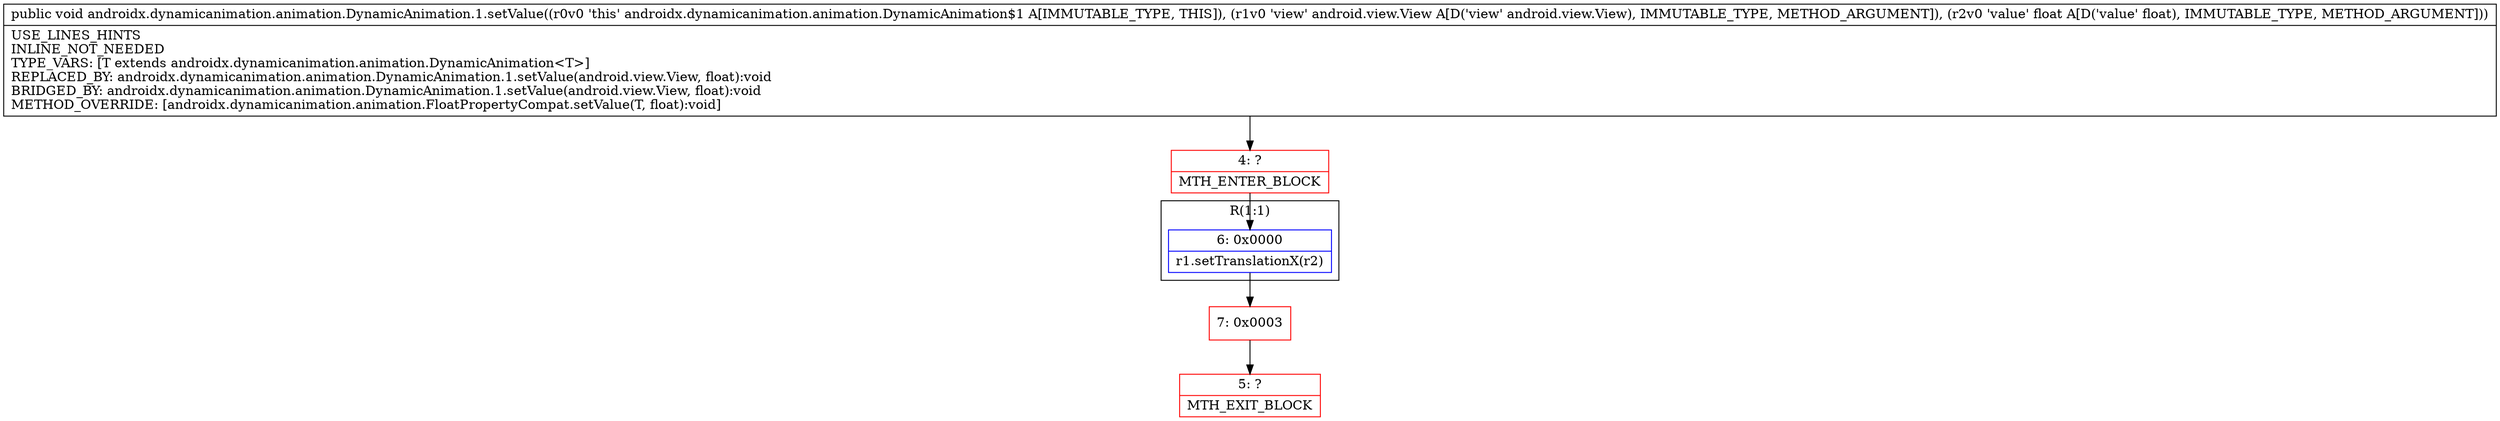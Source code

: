 digraph "CFG forandroidx.dynamicanimation.animation.DynamicAnimation.1.setValue(Landroid\/view\/View;F)V" {
subgraph cluster_Region_713590552 {
label = "R(1:1)";
node [shape=record,color=blue];
Node_6 [shape=record,label="{6\:\ 0x0000|r1.setTranslationX(r2)\l}"];
}
Node_4 [shape=record,color=red,label="{4\:\ ?|MTH_ENTER_BLOCK\l}"];
Node_7 [shape=record,color=red,label="{7\:\ 0x0003}"];
Node_5 [shape=record,color=red,label="{5\:\ ?|MTH_EXIT_BLOCK\l}"];
MethodNode[shape=record,label="{public void androidx.dynamicanimation.animation.DynamicAnimation.1.setValue((r0v0 'this' androidx.dynamicanimation.animation.DynamicAnimation$1 A[IMMUTABLE_TYPE, THIS]), (r1v0 'view' android.view.View A[D('view' android.view.View), IMMUTABLE_TYPE, METHOD_ARGUMENT]), (r2v0 'value' float A[D('value' float), IMMUTABLE_TYPE, METHOD_ARGUMENT]))  | USE_LINES_HINTS\lINLINE_NOT_NEEDED\lTYPE_VARS: [T extends androidx.dynamicanimation.animation.DynamicAnimation\<T\>]\lREPLACED_BY: androidx.dynamicanimation.animation.DynamicAnimation.1.setValue(android.view.View, float):void\lBRIDGED_BY: androidx.dynamicanimation.animation.DynamicAnimation.1.setValue(android.view.View, float):void\lMETHOD_OVERRIDE: [androidx.dynamicanimation.animation.FloatPropertyCompat.setValue(T, float):void]\l}"];
MethodNode -> Node_4;Node_6 -> Node_7;
Node_4 -> Node_6;
Node_7 -> Node_5;
}

